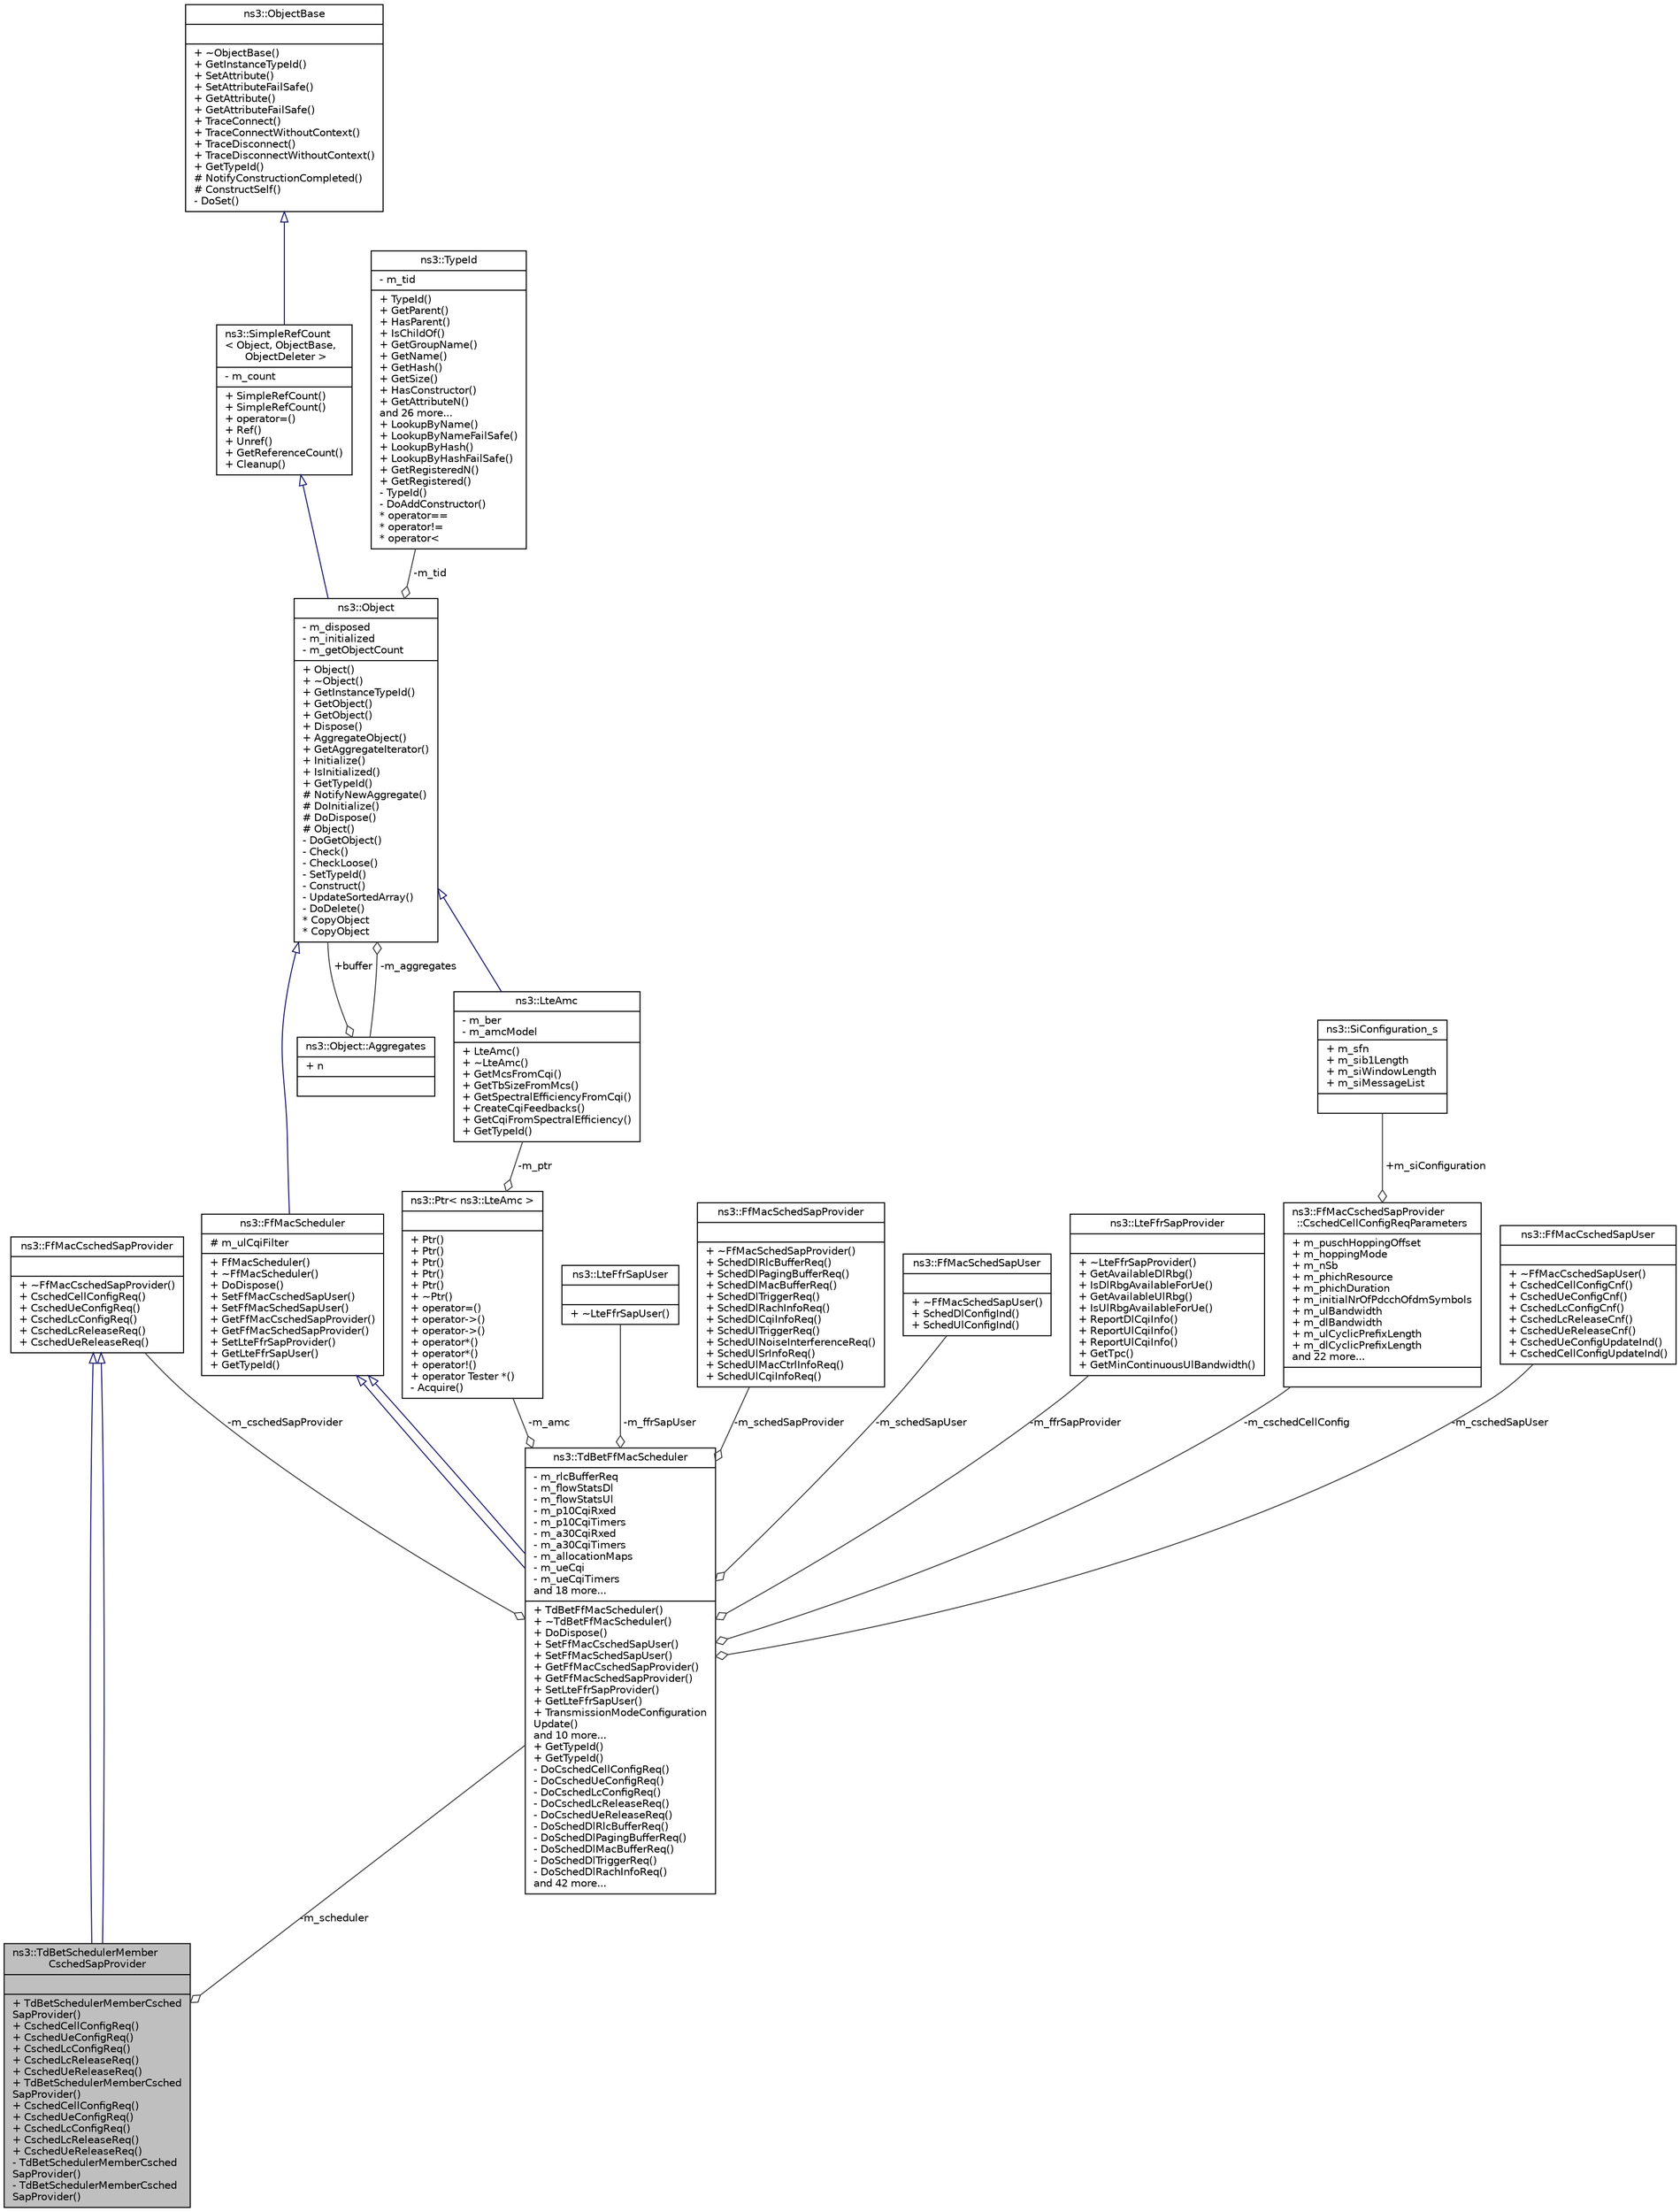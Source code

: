 digraph "ns3::TdBetSchedulerMemberCschedSapProvider"
{
  edge [fontname="Helvetica",fontsize="10",labelfontname="Helvetica",labelfontsize="10"];
  node [fontname="Helvetica",fontsize="10",shape=record];
  Node1 [label="{ns3::TdBetSchedulerMember\lCschedSapProvider\n||+ TdBetSchedulerMemberCsched\lSapProvider()\l+ CschedCellConfigReq()\l+ CschedUeConfigReq()\l+ CschedLcConfigReq()\l+ CschedLcReleaseReq()\l+ CschedUeReleaseReq()\l+ TdBetSchedulerMemberCsched\lSapProvider()\l+ CschedCellConfigReq()\l+ CschedUeConfigReq()\l+ CschedLcConfigReq()\l+ CschedLcReleaseReq()\l+ CschedUeReleaseReq()\l- TdBetSchedulerMemberCsched\lSapProvider()\l- TdBetSchedulerMemberCsched\lSapProvider()\l}",height=0.2,width=0.4,color="black", fillcolor="grey75", style="filled", fontcolor="black"];
  Node2 -> Node1 [dir="back",color="midnightblue",fontsize="10",style="solid",arrowtail="onormal"];
  Node2 [label="{ns3::FfMacCschedSapProvider\n||+ ~FfMacCschedSapProvider()\l+ CschedCellConfigReq()\l+ CschedUeConfigReq()\l+ CschedLcConfigReq()\l+ CschedLcReleaseReq()\l+ CschedUeReleaseReq()\l}",height=0.2,width=0.4,color="black", fillcolor="white", style="filled",URL="$df/d7e/classns3_1_1FfMacCschedSapProvider.html",tooltip="Provides the CSCHED SAP. "];
  Node2 -> Node1 [dir="back",color="midnightblue",fontsize="10",style="solid",arrowtail="onormal"];
  Node3 -> Node1 [color="grey25",fontsize="10",style="solid",label=" -m_scheduler" ,arrowhead="odiamond"];
  Node3 [label="{ns3::TdBetFfMacScheduler\n|- m_rlcBufferReq\l- m_flowStatsDl\l- m_flowStatsUl\l- m_p10CqiRxed\l- m_p10CqiTimers\l- m_a30CqiRxed\l- m_a30CqiTimers\l- m_allocationMaps\l- m_ueCqi\l- m_ueCqiTimers\land 18 more...\l|+ TdBetFfMacScheduler()\l+ ~TdBetFfMacScheduler()\l+ DoDispose()\l+ SetFfMacCschedSapUser()\l+ SetFfMacSchedSapUser()\l+ GetFfMacCschedSapProvider()\l+ GetFfMacSchedSapProvider()\l+ SetLteFfrSapProvider()\l+ GetLteFfrSapUser()\l+ TransmissionModeConfiguration\lUpdate()\land 10 more...\l+ GetTypeId()\l+ GetTypeId()\l- DoCschedCellConfigReq()\l- DoCschedUeConfigReq()\l- DoCschedLcConfigReq()\l- DoCschedLcReleaseReq()\l- DoCschedUeReleaseReq()\l- DoSchedDlRlcBufferReq()\l- DoSchedDlPagingBufferReq()\l- DoSchedDlMacBufferReq()\l- DoSchedDlTriggerReq()\l- DoSchedDlRachInfoReq()\land 42 more...\l}",height=0.2,width=0.4,color="black", fillcolor="white", style="filled",URL="$d5/dee/classns3_1_1TdBetFfMacScheduler.html",tooltip="Implements the SCHED SAP and CSCHED SAP for a Time Domain Blind Equal Throughput scheduler. "];
  Node4 -> Node3 [dir="back",color="midnightblue",fontsize="10",style="solid",arrowtail="onormal"];
  Node4 [label="{ns3::FfMacScheduler\n|# m_ulCqiFilter\l|+ FfMacScheduler()\l+ ~FfMacScheduler()\l+ DoDispose()\l+ SetFfMacCschedSapUser()\l+ SetFfMacSchedSapUser()\l+ GetFfMacCschedSapProvider()\l+ GetFfMacSchedSapProvider()\l+ SetLteFfrSapProvider()\l+ GetLteFfrSapUser()\l+ GetTypeId()\l}",height=0.2,width=0.4,color="black", fillcolor="white", style="filled",URL="$d2/d30/classns3_1_1FfMacScheduler.html"];
  Node5 -> Node4 [dir="back",color="midnightblue",fontsize="10",style="solid",arrowtail="onormal"];
  Node5 [label="{ns3::Object\n|- m_disposed\l- m_initialized\l- m_getObjectCount\l|+ Object()\l+ ~Object()\l+ GetInstanceTypeId()\l+ GetObject()\l+ GetObject()\l+ Dispose()\l+ AggregateObject()\l+ GetAggregateIterator()\l+ Initialize()\l+ IsInitialized()\l+ GetTypeId()\l# NotifyNewAggregate()\l# DoInitialize()\l# DoDispose()\l# Object()\l- DoGetObject()\l- Check()\l- CheckLoose()\l- SetTypeId()\l- Construct()\l- UpdateSortedArray()\l- DoDelete()\l* CopyObject\l* CopyObject\l}",height=0.2,width=0.4,color="black", fillcolor="white", style="filled",URL="$d9/d77/classns3_1_1Object.html",tooltip="A base class which provides memory management and object aggregation. "];
  Node6 -> Node5 [dir="back",color="midnightblue",fontsize="10",style="solid",arrowtail="onormal"];
  Node6 [label="{ns3::SimpleRefCount\l\< Object, ObjectBase,\l ObjectDeleter \>\n|- m_count\l|+ SimpleRefCount()\l+ SimpleRefCount()\l+ operator=()\l+ Ref()\l+ Unref()\l+ GetReferenceCount()\l+ Cleanup()\l}",height=0.2,width=0.4,color="black", fillcolor="white", style="filled",URL="$da/da1/classns3_1_1SimpleRefCount.html"];
  Node7 -> Node6 [dir="back",color="midnightblue",fontsize="10",style="solid",arrowtail="onormal"];
  Node7 [label="{ns3::ObjectBase\n||+ ~ObjectBase()\l+ GetInstanceTypeId()\l+ SetAttribute()\l+ SetAttributeFailSafe()\l+ GetAttribute()\l+ GetAttributeFailSafe()\l+ TraceConnect()\l+ TraceConnectWithoutContext()\l+ TraceDisconnect()\l+ TraceDisconnectWithoutContext()\l+ GetTypeId()\l# NotifyConstructionCompleted()\l# ConstructSelf()\l- DoSet()\l}",height=0.2,width=0.4,color="black", fillcolor="white", style="filled",URL="$d2/dac/classns3_1_1ObjectBase.html",tooltip="Anchor the ns-3 type and attribute system. "];
  Node8 -> Node5 [color="grey25",fontsize="10",style="solid",label=" -m_tid" ,arrowhead="odiamond"];
  Node8 [label="{ns3::TypeId\n|- m_tid\l|+ TypeId()\l+ GetParent()\l+ HasParent()\l+ IsChildOf()\l+ GetGroupName()\l+ GetName()\l+ GetHash()\l+ GetSize()\l+ HasConstructor()\l+ GetAttributeN()\land 26 more...\l+ LookupByName()\l+ LookupByNameFailSafe()\l+ LookupByHash()\l+ LookupByHashFailSafe()\l+ GetRegisteredN()\l+ GetRegistered()\l- TypeId()\l- DoAddConstructor()\l* operator==\l* operator!=\l* operator\<\l}",height=0.2,width=0.4,color="black", fillcolor="white", style="filled",URL="$d6/d11/classns3_1_1TypeId.html",tooltip="a unique identifier for an interface. "];
  Node9 -> Node5 [color="grey25",fontsize="10",style="solid",label=" -m_aggregates" ,arrowhead="odiamond"];
  Node9 [label="{ns3::Object::Aggregates\n|+ n\l|}",height=0.2,width=0.4,color="black", fillcolor="white", style="filled",URL="$d5/de9/structns3_1_1Object_1_1Aggregates.html"];
  Node5 -> Node9 [color="grey25",fontsize="10",style="solid",label=" +buffer" ,arrowhead="odiamond"];
  Node4 -> Node3 [dir="back",color="midnightblue",fontsize="10",style="solid",arrowtail="onormal"];
  Node10 -> Node3 [color="grey25",fontsize="10",style="solid",label=" -m_ffrSapUser" ,arrowhead="odiamond"];
  Node10 [label="{ns3::LteFfrSapUser\n||+ ~LteFfrSapUser()\l}",height=0.2,width=0.4,color="black", fillcolor="white", style="filled",URL="$d4/dce/classns3_1_1LteFfrSapUser.html",tooltip="Service Access Point (SAP) offered by the eNodeB RRC instance to the Frequency Reuse algorithm instan..."];
  Node11 -> Node3 [color="grey25",fontsize="10",style="solid",label=" -m_schedSapProvider" ,arrowhead="odiamond"];
  Node11 [label="{ns3::FfMacSchedSapProvider\n||+ ~FfMacSchedSapProvider()\l+ SchedDlRlcBufferReq()\l+ SchedDlPagingBufferReq()\l+ SchedDlMacBufferReq()\l+ SchedDlTriggerReq()\l+ SchedDlRachInfoReq()\l+ SchedDlCqiInfoReq()\l+ SchedUlTriggerReq()\l+ SchedUlNoiseInterferenceReq()\l+ SchedUlSrInfoReq()\l+ SchedUlMacCtrlInfoReq()\l+ SchedUlCqiInfoReq()\l}",height=0.2,width=0.4,color="black", fillcolor="white", style="filled",URL="$d3/d8f/classns3_1_1FfMacSchedSapProvider.html",tooltip="Provides the SCHED SAP. "];
  Node12 -> Node3 [color="grey25",fontsize="10",style="solid",label=" -m_schedSapUser" ,arrowhead="odiamond"];
  Node12 [label="{ns3::FfMacSchedSapUser\n||+ ~FfMacSchedSapUser()\l+ SchedDlConfigInd()\l+ SchedUlConfigInd()\l}",height=0.2,width=0.4,color="black", fillcolor="white", style="filled",URL="$df/d68/classns3_1_1FfMacSchedSapUser.html"];
  Node2 -> Node3 [color="grey25",fontsize="10",style="solid",label=" -m_cschedSapProvider" ,arrowhead="odiamond"];
  Node13 -> Node3 [color="grey25",fontsize="10",style="solid",label=" -m_ffrSapProvider" ,arrowhead="odiamond"];
  Node13 [label="{ns3::LteFfrSapProvider\n||+ ~LteFfrSapProvider()\l+ GetAvailableDlRbg()\l+ IsDlRbgAvailableForUe()\l+ GetAvailableUlRbg()\l+ IsUlRbgAvailableForUe()\l+ ReportDlCqiInfo()\l+ ReportUlCqiInfo()\l+ ReportUlCqiInfo()\l+ GetTpc()\l+ GetMinContinuousUlBandwidth()\l}",height=0.2,width=0.4,color="black", fillcolor="white", style="filled",URL="$d7/dab/classns3_1_1LteFfrSapProvider.html",tooltip="Service Access Point (SAP) offered by the Frequency Reuse algorithm instance to the MAC Scheduler ins..."];
  Node14 -> Node3 [color="grey25",fontsize="10",style="solid",label=" -m_cschedCellConfig" ,arrowhead="odiamond"];
  Node14 [label="{ns3::FfMacCschedSapProvider\l::CschedCellConfigReqParameters\n|+ m_puschHoppingOffset\l+ m_hoppingMode\l+ m_nSb\l+ m_phichResource\l+ m_phichDuration\l+ m_initialNrOfPdcchOfdmSymbols\l+ m_ulBandwidth\l+ m_dlBandwidth\l+ m_ulCyclicPrefixLength\l+ m_dlCyclicPrefixLength\land 22 more...\l|}",height=0.2,width=0.4,color="black", fillcolor="white", style="filled",URL="$d2/d66/structns3_1_1FfMacCschedSapProvider_1_1CschedCellConfigReqParameters.html"];
  Node15 -> Node14 [color="grey25",fontsize="10",style="solid",label=" +m_siConfiguration" ,arrowhead="odiamond"];
  Node15 [label="{ns3::SiConfiguration_s\n|+ m_sfn\l+ m_sib1Length\l+ m_siWindowLength\l+ m_siMessageList\l|}",height=0.2,width=0.4,color="black", fillcolor="white", style="filled",URL="$de/dcc/structns3_1_1SiConfiguration__s.html",tooltip="See section 4.3.21 siConfiguration. "];
  Node16 -> Node3 [color="grey25",fontsize="10",style="solid",label=" -m_cschedSapUser" ,arrowhead="odiamond"];
  Node16 [label="{ns3::FfMacCschedSapUser\n||+ ~FfMacCschedSapUser()\l+ CschedCellConfigCnf()\l+ CschedUeConfigCnf()\l+ CschedLcConfigCnf()\l+ CschedLcReleaseCnf()\l+ CschedUeReleaseCnf()\l+ CschedUeConfigUpdateInd()\l+ CschedCellConfigUpdateInd()\l}",height=0.2,width=0.4,color="black", fillcolor="white", style="filled",URL="$d9/d82/classns3_1_1FfMacCschedSapUser.html"];
  Node17 -> Node3 [color="grey25",fontsize="10",style="solid",label=" -m_amc" ,arrowhead="odiamond"];
  Node17 [label="{ns3::Ptr\< ns3::LteAmc \>\n||+ Ptr()\l+ Ptr()\l+ Ptr()\l+ Ptr()\l+ Ptr()\l+ ~Ptr()\l+ operator=()\l+ operator-\>()\l+ operator-\>()\l+ operator*()\l+ operator*()\l+ operator!()\l+ operator Tester *()\l- Acquire()\l}",height=0.2,width=0.4,color="black", fillcolor="white", style="filled",URL="$dc/d90/classns3_1_1Ptr.html"];
  Node18 -> Node17 [color="grey25",fontsize="10",style="solid",label=" -m_ptr" ,arrowhead="odiamond"];
  Node18 [label="{ns3::LteAmc\n|- m_ber\l- m_amcModel\l|+ LteAmc()\l+ ~LteAmc()\l+ GetMcsFromCqi()\l+ GetTbSizeFromMcs()\l+ GetSpectralEfficiencyFromCqi()\l+ CreateCqiFeedbacks()\l+ GetCqiFromSpectralEfficiency()\l+ GetTypeId()\l}",height=0.2,width=0.4,color="black", fillcolor="white", style="filled",URL="$d0/dd6/classns3_1_1LteAmc.html"];
  Node5 -> Node18 [dir="back",color="midnightblue",fontsize="10",style="solid",arrowtail="onormal"];
}
